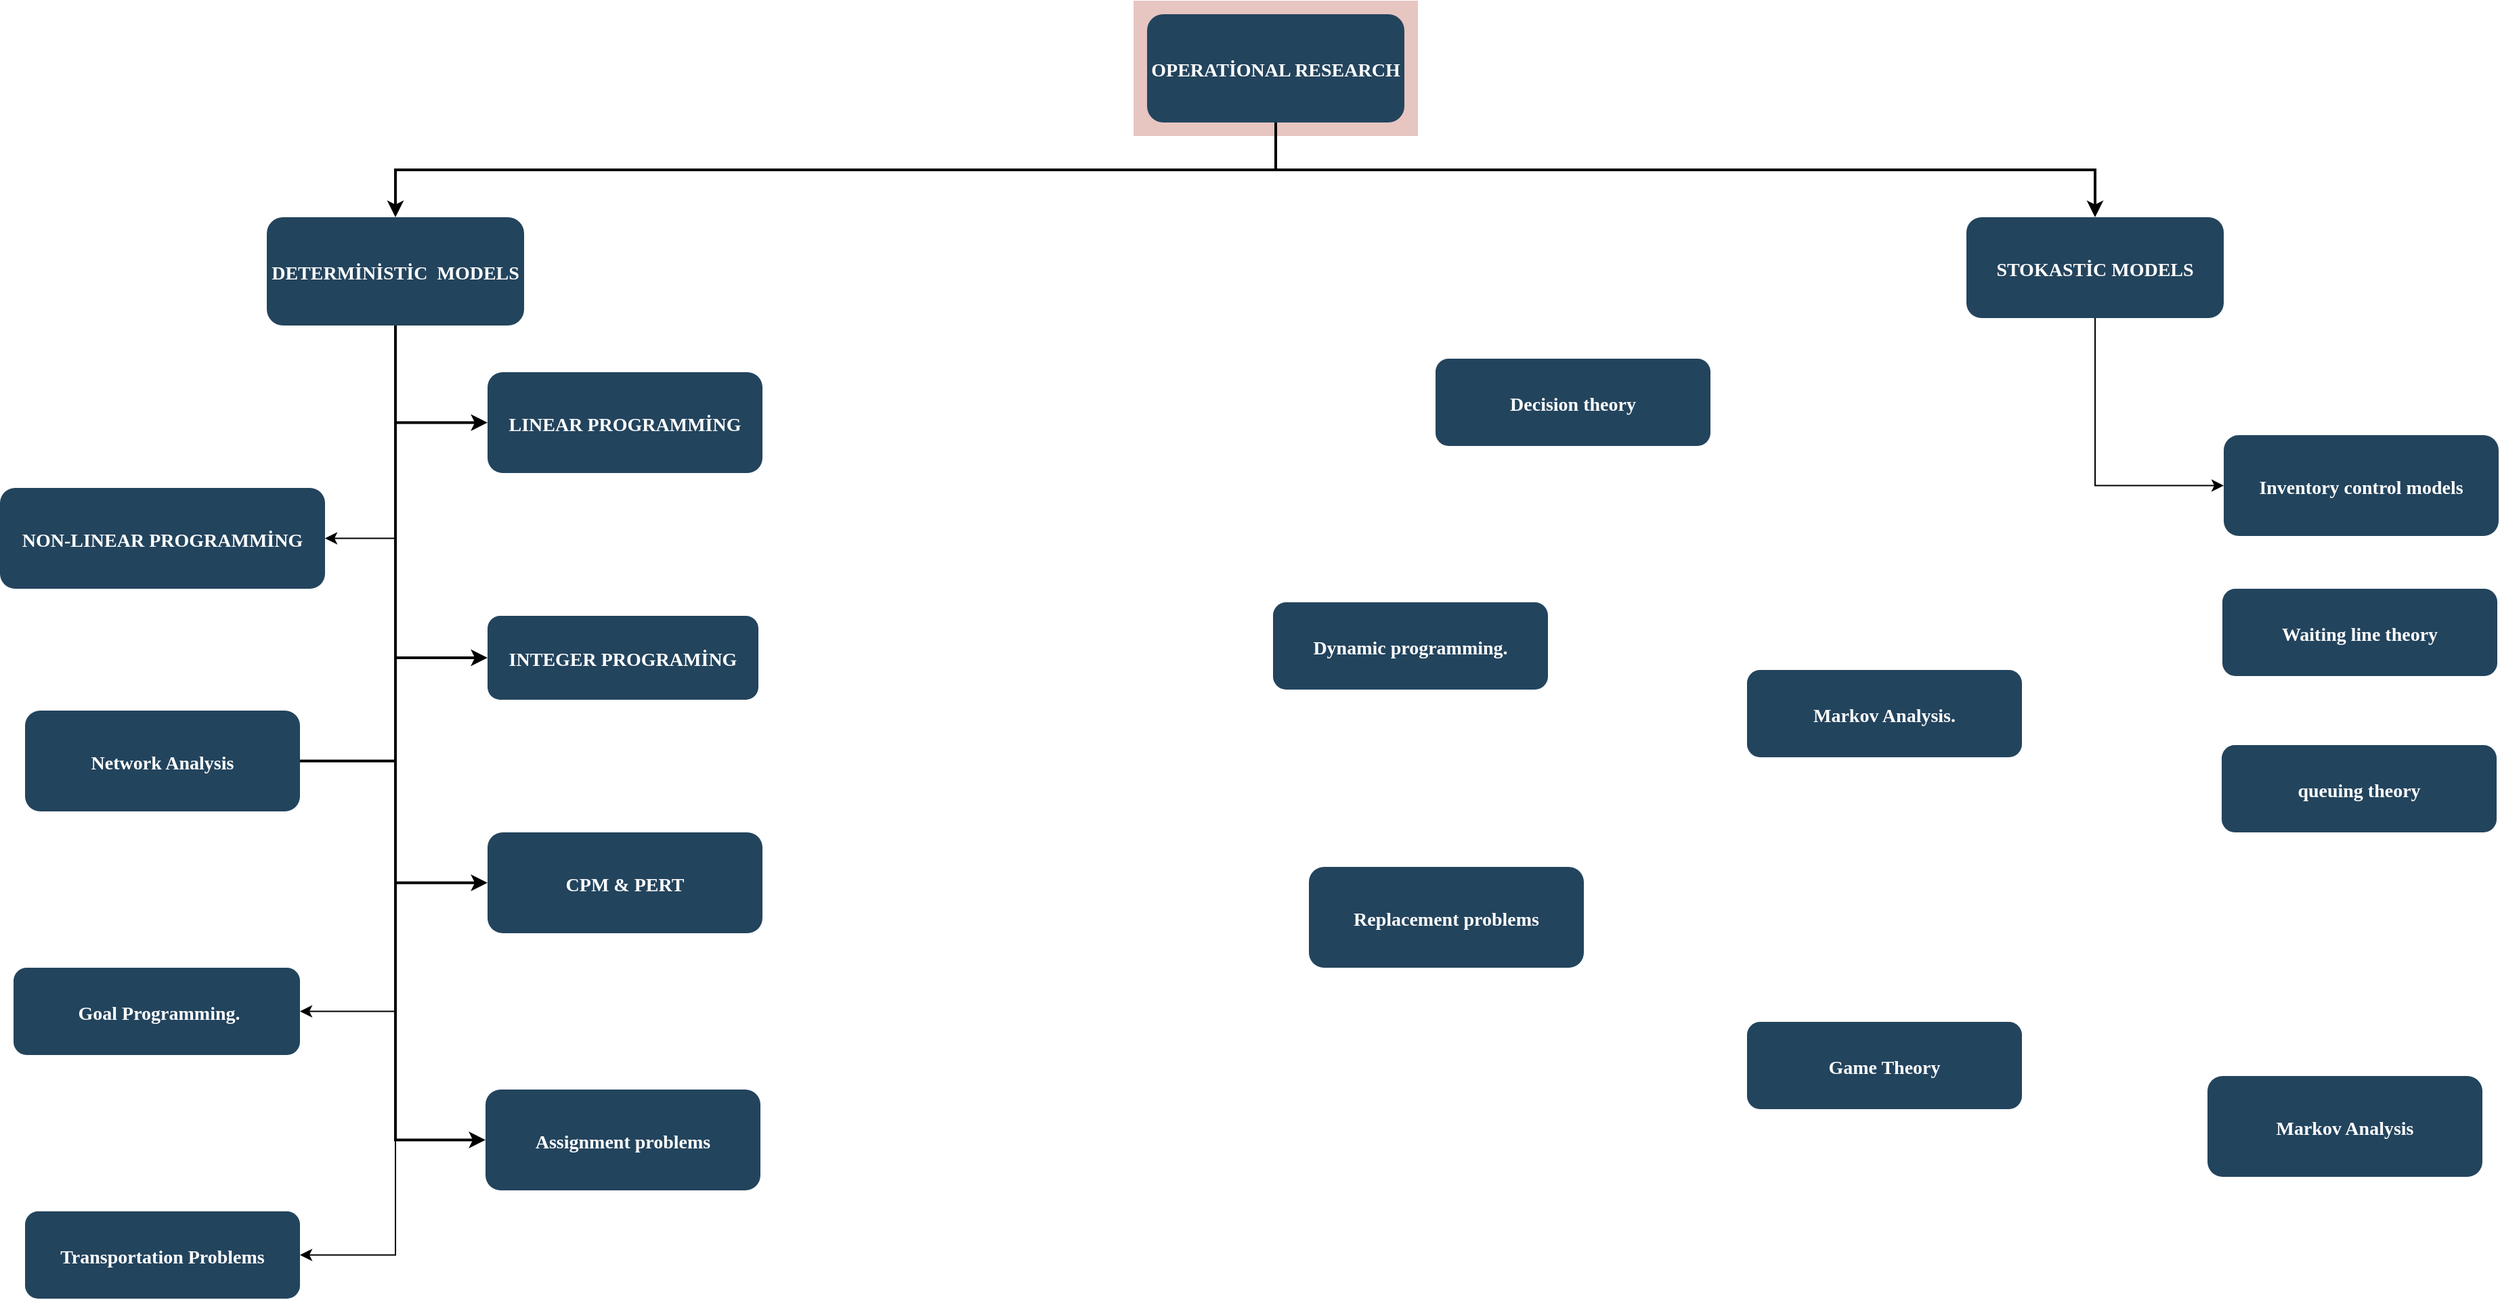 <mxfile version="14.5.1" type="github">
  <diagram name="Page-1" id="2c0d36ab-eaac-3732-788b-9136903baeff">
    <mxGraphModel dx="3829.5" dy="1096" grid="1" gridSize="10" guides="1" tooltips="1" connect="1" arrows="1" fold="1" page="1" pageScale="1.5" pageWidth="1169" pageHeight="827" background="#ffffff" math="0" shadow="0">
      <root>
        <mxCell id="0" />
        <mxCell id="1" parent="0" />
        <mxCell id="123" value="" style="fillColor=#AE4132;strokeColor=none;opacity=30;" parent="1" vertex="1">
          <mxGeometry x="747" y="175.5" width="210" height="100.0" as="geometry" />
        </mxCell>
        <mxCell id="2" value="OPERATİONAL RESEARCH" style="rounded=1;fillColor=#23445D;gradientColor=none;strokeColor=none;fontColor=#FFFFFF;fontStyle=1;fontFamily=Tahoma;fontSize=14" parent="1" vertex="1">
          <mxGeometry x="757" y="185.5" width="190" height="80" as="geometry" />
        </mxCell>
        <mxCell id="5j10Y5V2l-aJsNf5mWyc-141" style="edgeStyle=orthogonalEdgeStyle;rounded=0;orthogonalLoop=1;jettySize=auto;html=1;entryX=0;entryY=0.5;entryDx=0;entryDy=0;" edge="1" parent="1" source="4" target="5j10Y5V2l-aJsNf5mWyc-138">
          <mxGeometry relative="1" as="geometry" />
        </mxCell>
        <mxCell id="4" value="STOKASTİC MODELS" style="rounded=1;fillColor=#23445D;gradientColor=none;strokeColor=none;fontColor=#FFFFFF;fontStyle=1;fontFamily=Tahoma;fontSize=14" parent="1" vertex="1">
          <mxGeometry x="1362" y="335.5" width="190" height="74.5" as="geometry" />
        </mxCell>
        <mxCell id="9" value="" style="edgeStyle=elbowEdgeStyle;elbow=vertical;strokeWidth=2;rounded=0" parent="1" source="2" target="4" edge="1">
          <mxGeometry x="337" y="215.5" width="100" height="100" as="geometry">
            <mxPoint x="337" y="315.5" as="sourcePoint" />
            <mxPoint x="437" y="215.5" as="targetPoint" />
          </mxGeometry>
        </mxCell>
        <mxCell id="5j10Y5V2l-aJsNf5mWyc-147" style="edgeStyle=orthogonalEdgeStyle;rounded=0;orthogonalLoop=1;jettySize=auto;html=1;exitX=0.5;exitY=1;exitDx=0;exitDy=0;entryX=1;entryY=0.5;entryDx=0;entryDy=0;" edge="1" parent="1" source="13" target="5j10Y5V2l-aJsNf5mWyc-135">
          <mxGeometry relative="1" as="geometry" />
        </mxCell>
        <mxCell id="5j10Y5V2l-aJsNf5mWyc-149" style="edgeStyle=orthogonalEdgeStyle;rounded=0;orthogonalLoop=1;jettySize=auto;html=1;exitX=0.5;exitY=1;exitDx=0;exitDy=0;entryX=1;entryY=0.5;entryDx=0;entryDy=0;" edge="1" parent="1" source="13" target="5j10Y5V2l-aJsNf5mWyc-124">
          <mxGeometry relative="1" as="geometry" />
        </mxCell>
        <mxCell id="5j10Y5V2l-aJsNf5mWyc-150" style="edgeStyle=orthogonalEdgeStyle;rounded=0;orthogonalLoop=1;jettySize=auto;html=1;exitX=0.5;exitY=1;exitDx=0;exitDy=0;entryX=1;entryY=0.5;entryDx=0;entryDy=0;" edge="1" parent="1" source="13" target="5j10Y5V2l-aJsNf5mWyc-129">
          <mxGeometry relative="1" as="geometry" />
        </mxCell>
        <mxCell id="13" value="DETERMİNİSTİC  MODELS" style="rounded=1;fillColor=#23445D;gradientColor=none;strokeColor=none;fontColor=#FFFFFF;fontStyle=1;fontFamily=Tahoma;fontSize=14" parent="1" vertex="1">
          <mxGeometry x="107" y="335.5" width="190" height="80" as="geometry" />
        </mxCell>
        <mxCell id="16" value="LINEAR PROGRAMMİNG" style="rounded=1;fillColor=#23445D;gradientColor=none;strokeColor=none;fontColor=#FFFFFF;fontStyle=1;fontFamily=Tahoma;fontSize=14" parent="1" vertex="1">
          <mxGeometry x="270" y="450" width="203" height="74.5" as="geometry" />
        </mxCell>
        <mxCell id="17" value="INTEGER PROGRAMİNG" style="rounded=1;fillColor=#23445D;gradientColor=none;strokeColor=none;fontColor=#FFFFFF;fontStyle=1;fontFamily=Tahoma;fontSize=14" parent="1" vertex="1">
          <mxGeometry x="270" y="630" width="200" height="62" as="geometry" />
        </mxCell>
        <mxCell id="61" value="" style="edgeStyle=elbowEdgeStyle;elbow=vertical;strokeWidth=2;rounded=0" parent="1" source="2" target="13" edge="1">
          <mxGeometry x="-23" y="135.5" width="100" height="100" as="geometry">
            <mxPoint x="-23" y="235.5" as="sourcePoint" />
            <mxPoint x="77" y="135.5" as="targetPoint" />
          </mxGeometry>
        </mxCell>
        <mxCell id="64" value="" style="edgeStyle=elbowEdgeStyle;elbow=horizontal;strokeWidth=2;rounded=0" parent="1" source="13" target="16" edge="1">
          <mxGeometry x="-23" y="135.5" width="100" height="100" as="geometry">
            <mxPoint x="-23" y="235.5" as="sourcePoint" />
            <mxPoint x="77" y="135.5" as="targetPoint" />
            <Array as="points">
              <mxPoint x="202" y="435.5" />
            </Array>
          </mxGeometry>
        </mxCell>
        <mxCell id="65" value="" style="edgeStyle=elbowEdgeStyle;elbow=horizontal;strokeWidth=2;rounded=0;entryX=0;entryY=0.5;entryDx=0;entryDy=0;" parent="1" source="13" target="17" edge="1">
          <mxGeometry x="-23" y="135.5" width="100" height="100" as="geometry">
            <mxPoint x="-23" y="235.5" as="sourcePoint" />
            <mxPoint x="230" y="619" as="targetPoint" />
            <Array as="points">
              <mxPoint x="202" y="650" />
            </Array>
          </mxGeometry>
        </mxCell>
        <mxCell id="66" value="" style="edgeStyle=elbowEdgeStyle;elbow=horizontal;strokeWidth=2;rounded=0;entryX=0;entryY=0.5;entryDx=0;entryDy=0;" parent="1" source="13" target="5j10Y5V2l-aJsNf5mWyc-137" edge="1">
          <mxGeometry x="-23" y="135.5" width="100" height="100" as="geometry">
            <mxPoint x="-23" y="235.5" as="sourcePoint" />
            <mxPoint x="237" y="710" as="targetPoint" />
            <Array as="points">
              <mxPoint x="202" y="525.5" />
            </Array>
          </mxGeometry>
        </mxCell>
        <mxCell id="68" value="" style="edgeStyle=elbowEdgeStyle;elbow=horizontal;strokeWidth=2;rounded=0;entryX=0;entryY=0.5;entryDx=0;entryDy=0;" parent="1" source="13" target="5j10Y5V2l-aJsNf5mWyc-144" edge="1">
          <mxGeometry x="-23" y="135.5" width="100" height="100" as="geometry">
            <mxPoint x="-23" y="235.5" as="sourcePoint" />
            <mxPoint x="237" y="845.5" as="targetPoint" />
            <Array as="points">
              <mxPoint x="202" y="615.5" />
            </Array>
          </mxGeometry>
        </mxCell>
        <mxCell id="69" value="" style="edgeStyle=elbowEdgeStyle;elbow=horizontal;strokeWidth=2;rounded=0;entryX=0;entryY=0.5;entryDx=0;entryDy=0;" parent="1" source="13" target="5j10Y5V2l-aJsNf5mWyc-134" edge="1">
          <mxGeometry x="-23" y="135.5" width="100" height="100" as="geometry">
            <mxPoint x="-23" y="235.5" as="sourcePoint" />
            <mxPoint x="240" y="1010" as="targetPoint" />
            <Array as="points">
              <mxPoint x="202" y="936" />
              <mxPoint x="202" y="665.5" />
            </Array>
          </mxGeometry>
        </mxCell>
        <mxCell id="5j10Y5V2l-aJsNf5mWyc-123" value="Markov Analysis." style="rounded=1;fillColor=#23445D;gradientColor=none;strokeColor=none;fontColor=#FFFFFF;fontStyle=1;fontFamily=Tahoma;fontSize=14" vertex="1" parent="1">
          <mxGeometry x="1200" y="670" width="203" height="64.5" as="geometry" />
        </mxCell>
        <mxCell id="5j10Y5V2l-aJsNf5mWyc-124" value=" Goal Programming." style="rounded=1;fillColor=#23445D;gradientColor=none;strokeColor=none;fontColor=#FFFFFF;fontStyle=1;fontFamily=Tahoma;fontSize=14" vertex="1" parent="1">
          <mxGeometry x="-80" y="890" width="211.5" height="64.5" as="geometry" />
        </mxCell>
        <mxCell id="5j10Y5V2l-aJsNf5mWyc-125" value="Decision theory" style="rounded=1;fillColor=#23445D;gradientColor=none;strokeColor=none;fontColor=#FFFFFF;fontStyle=1;fontFamily=Tahoma;fontSize=14" vertex="1" parent="1">
          <mxGeometry x="970" y="440" width="203" height="64.5" as="geometry" />
        </mxCell>
        <mxCell id="5j10Y5V2l-aJsNf5mWyc-126" value="Game Theory" style="rounded=1;fillColor=#23445D;gradientColor=none;strokeColor=none;fontColor=#FFFFFF;fontStyle=1;fontFamily=Tahoma;fontSize=14" vertex="1" parent="1">
          <mxGeometry x="1200" y="930" width="203" height="64.5" as="geometry" />
        </mxCell>
        <mxCell id="5j10Y5V2l-aJsNf5mWyc-127" value="Waiting line theory" style="rounded=1;fillColor=#23445D;gradientColor=none;strokeColor=none;fontColor=#FFFFFF;fontStyle=1;fontFamily=Tahoma;fontSize=14" vertex="1" parent="1">
          <mxGeometry x="1551" y="610" width="203" height="64.5" as="geometry" />
        </mxCell>
        <mxCell id="5j10Y5V2l-aJsNf5mWyc-128" value="Dynamic programming." style="rounded=1;fillColor=#23445D;gradientColor=none;strokeColor=none;fontColor=#FFFFFF;fontStyle=1;fontFamily=Tahoma;fontSize=14" vertex="1" parent="1">
          <mxGeometry x="850" y="620" width="203" height="64.5" as="geometry" />
        </mxCell>
        <mxCell id="5j10Y5V2l-aJsNf5mWyc-129" value="Transportation Problems" style="rounded=1;fillColor=#23445D;gradientColor=none;strokeColor=none;fontColor=#FFFFFF;fontStyle=1;fontFamily=Tahoma;fontSize=14" vertex="1" parent="1">
          <mxGeometry x="-71.5" y="1070" width="203" height="64.5" as="geometry" />
        </mxCell>
        <mxCell id="5j10Y5V2l-aJsNf5mWyc-130" value="queuing theory" style="rounded=1;fillColor=#23445D;gradientColor=none;strokeColor=none;fontColor=#FFFFFF;fontStyle=1;fontFamily=Tahoma;fontSize=14" vertex="1" parent="1">
          <mxGeometry x="1550.5" y="725.5" width="203" height="64.5" as="geometry" />
        </mxCell>
        <mxCell id="5j10Y5V2l-aJsNf5mWyc-134" value="Assignment problems" style="rounded=1;fillColor=#23445D;gradientColor=none;strokeColor=none;fontColor=#FFFFFF;fontStyle=1;fontFamily=Tahoma;fontSize=14" vertex="1" parent="1">
          <mxGeometry x="268.5" y="980" width="203" height="74.5" as="geometry" />
        </mxCell>
        <mxCell id="5j10Y5V2l-aJsNf5mWyc-135" value="NON-LINEAR PROGRAMMİNG" style="rounded=1;fillColor=#23445D;gradientColor=none;strokeColor=none;fontColor=#FFFFFF;fontStyle=1;fontFamily=Tahoma;fontSize=14" vertex="1" parent="1">
          <mxGeometry x="-90" y="535.5" width="240" height="74.5" as="geometry" />
        </mxCell>
        <mxCell id="5j10Y5V2l-aJsNf5mWyc-136" value="Replacement problems" style="rounded=1;fillColor=#23445D;gradientColor=none;strokeColor=none;fontColor=#FFFFFF;fontStyle=1;fontFamily=Tahoma;fontSize=14" vertex="1" parent="1">
          <mxGeometry x="876.5" y="815.5" width="203" height="74.5" as="geometry" />
        </mxCell>
        <mxCell id="5j10Y5V2l-aJsNf5mWyc-137" value="Network Analysis" style="rounded=1;fillColor=#23445D;gradientColor=none;strokeColor=none;fontColor=#FFFFFF;fontStyle=1;fontFamily=Tahoma;fontSize=14" vertex="1" parent="1">
          <mxGeometry x="-71.5" y="700" width="203" height="74.5" as="geometry" />
        </mxCell>
        <mxCell id="5j10Y5V2l-aJsNf5mWyc-138" value="Inventory control models" style="rounded=1;fillColor=#23445D;gradientColor=none;strokeColor=none;fontColor=#FFFFFF;fontStyle=1;fontFamily=Tahoma;fontSize=14" vertex="1" parent="1">
          <mxGeometry x="1552" y="496.5" width="203" height="74.5" as="geometry" />
        </mxCell>
        <mxCell id="5j10Y5V2l-aJsNf5mWyc-139" value="Markov Analysis" style="rounded=1;fillColor=#23445D;gradientColor=none;strokeColor=none;fontColor=#FFFFFF;fontStyle=1;fontFamily=Tahoma;fontSize=14" vertex="1" parent="1">
          <mxGeometry x="1540" y="970" width="203" height="74.5" as="geometry" />
        </mxCell>
        <mxCell id="5j10Y5V2l-aJsNf5mWyc-144" value="CPM &amp; PERT" style="rounded=1;fillColor=#23445D;gradientColor=none;strokeColor=none;fontColor=#FFFFFF;fontStyle=1;fontFamily=Tahoma;fontSize=14" vertex="1" parent="1">
          <mxGeometry x="270" y="790" width="203" height="74.5" as="geometry" />
        </mxCell>
      </root>
    </mxGraphModel>
  </diagram>
</mxfile>
